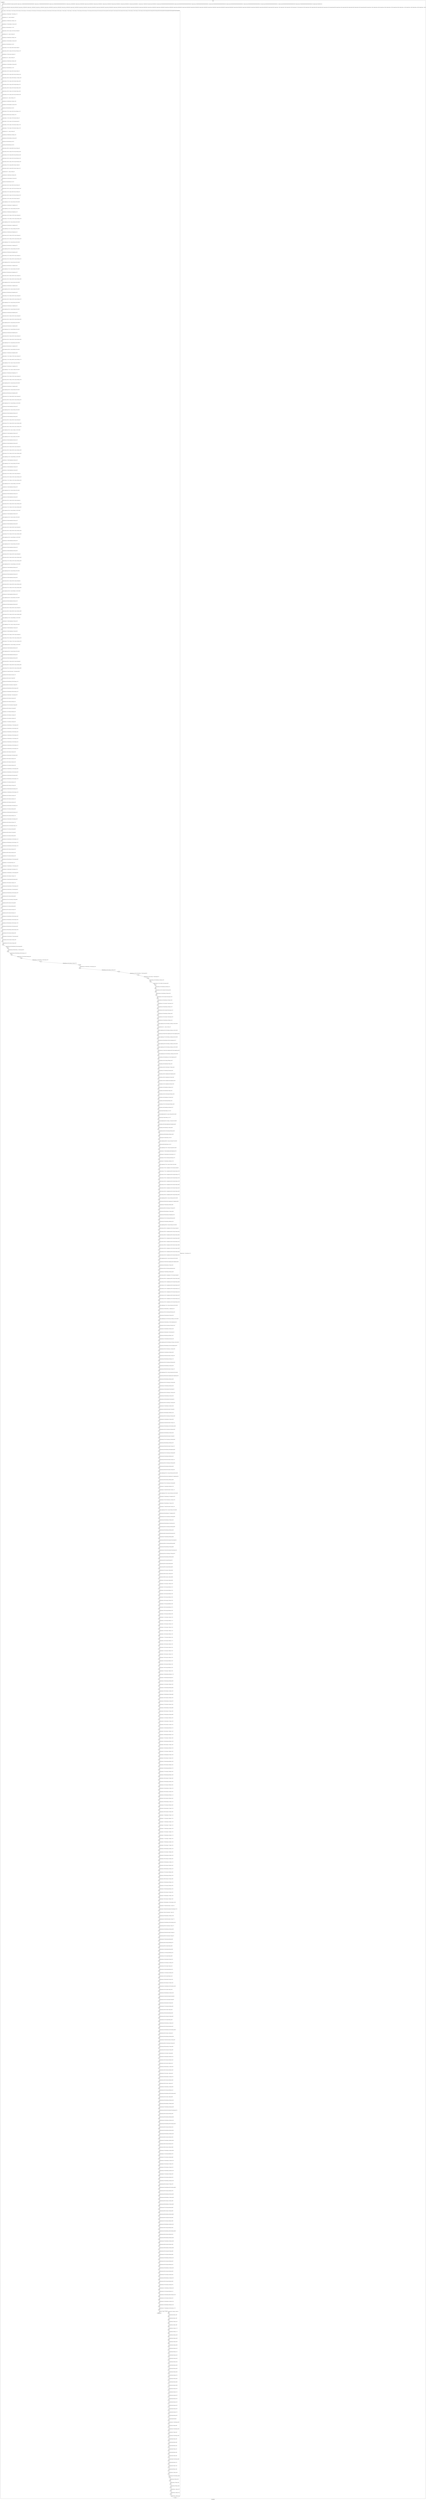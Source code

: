 digraph G {
label="Btor2XCFA";
subgraph cluster_0 {
label="main";
main_init[];
l1[];
l3[];
l4[];
l5[];
l6[];
l7[];
l8[];
l9[];
l10[];
l11[];
l12[];
l13[];
l14[];
l15[];
l16[];
l17[];
l18[];
l19[];
l20[];
l21[];
l22[];
l23[];
l24[];
l25[];
l26[];
l27[];
l28[];
l29[];
l30[];
l31[];
l32[];
l33[];
l34[];
l35[];
l36[];
l37[];
l38[];
l39[];
l40[];
l41[];
l42[];
l43[];
l44[];
l45[];
l46[];
l47[];
l48[];
l49[];
l50[];
l51[];
l52[];
l53[];
l54[];
l55[];
l56[];
l57[];
l58[];
l59[];
l60[];
l61[];
l62[];
l63[];
l64[];
l65[];
l66[];
l67[];
l68[];
l69[];
l70[];
l71[];
l72[];
l73[];
l74[];
l75[];
l76[];
l77[];
l78[];
l79[];
l80[];
l81[];
l82[];
l83[];
l84[];
l85[];
l86[];
l87[];
l88[];
l89[];
l90[];
l91[];
l92[];
l93[];
l94[];
l95[];
l96[];
l97[];
l98[];
l99[];
l100[];
l101[];
l102[];
l103[];
l104[];
l105[];
l106[];
l107[];
l108[];
l109[];
l110[];
l111[];
l112[];
l113[];
l114[];
l115[];
l116[];
l117[];
l118[];
l119[];
l120[];
l121[];
l122[];
l123[];
l124[];
l125[];
l126[];
l127[];
l128[];
l129[];
l130[];
l131[];
l132[];
l133[];
l134[];
l135[];
l136[];
l137[];
l138[];
l139[];
l140[];
l141[];
l142[];
l143[];
l144[];
l145[];
l146[];
l147[];
l148[];
l149[];
l150[];
l151[];
l152[];
l153[];
l154[];
l155[];
l156[];
l157[];
l158[];
l159[];
l160[];
l161[];
l162[];
l163[];
l164[];
l165[];
l166[];
l167[];
l168[];
l169[];
l170[];
l171[];
l172[];
l173[];
l174[];
l175[];
l176[];
l177[];
l178[];
l179[];
l180[];
l181[];
l182[];
l183[];
l184[];
l185[];
l186[];
l187[];
l188[];
l189[];
l190[];
l191[];
l192[];
l193[];
l194[];
l195[];
l196[];
l197[];
l198[];
l199[];
l200[];
l201[];
l202[];
l203[];
l204[];
l205[];
l206[];
l207[];
l208[];
l209[];
l210[];
l211[];
l212[];
l213[];
l214[];
l215[];
l216[];
l217[];
l218[];
l219[];
l220[];
l221[];
l222[];
l223[];
l224[];
l225[];
l226[];
l227[];
l228[];
l229[];
l230[];
l231[];
l232[];
l233[];
l234[];
l235[];
l236[];
l237[];
l238[];
l239[];
l240[];
l241[];
l242[];
l243[];
l244[];
l245[];
l246[];
l247[];
l248[];
l249[];
l250[];
l251[];
l252[];
l253[];
l254[];
l255[];
l256[];
l257[];
l258[];
l259[];
l260[];
l261[];
l262[];
l263[];
l264[];
l265[];
l266[];
l267[];
l268[];
l269[];
l270[];
l271[];
l272[];
l273[];
l274[];
l275[];
l276[];
l277[];
l278[];
l279[];
l280[];
l281[];
l282[];
l283[];
l284[];
l285[];
l286[];
l287[];
l288[];
l289[];
l290[];
l291[];
l292[];
l293[];
l294[];
l295[];
l296[];
l297[];
l298[];
l299[];
l300[];
l301[];
l302[];
l303[];
l304[];
l305[];
l306[];
l307[];
l308[];
l309[];
l310[];
l311[];
l312[];
l313[];
l314[];
l315[];
l316[];
l317[];
l318[];
l319[];
l320[];
l321[];
l322[];
l323[];
l324[];
l325[];
l326[];
l327[];
l328[];
l329[];
l330[];
l331[];
l332[];
l333[];
l334[];
l335[];
l336[];
l337[];
l338[];
l339[];
l340[];
l341[];
l342[];
l343[];
l344[];
l345[];
l346[];
l347[];
l348[];
l349[];
l350[];
l351[];
l352[];
l353[];
l354[];
l355[];
l356[];
l357[];
l358[];
l359[];
l360[];
l361[];
l362[];
l363[];
l364[];
l365[];
l366[];
l367[];
l368[];
l369[];
l370[];
l371[];
l372[];
l373[];
l374[];
l375[];
l376[];
l377[];
l378[];
l379[];
l380[];
l381[];
l382[];
l383[];
l384[];
l385[];
l386[];
l387[];
l388[];
l389[];
l390[];
l391[];
l392[];
l393[];
l394[];
l395[];
l396[];
l397[];
l398[];
l399[];
l400[];
l401[];
l402[];
l403[];
l404[];
l405[];
l406[];
l407[];
l408[];
l409[];
l410[];
l411[];
l412[];
l413[];
l414[];
l415[];
l416[];
l417[];
l418[];
l419[];
l420[];
l421[];
l422[];
l423[];
l424[];
l425[];
l426[];
l427[];
l428[];
l429[];
l430[];
l431[];
l432[];
l433[];
l434[];
l435[];
l436[];
l437[];
l438[];
l439[];
l440[];
l441[];
l442[];
l443[];
l444[];
l445[];
l446[];
l447[];
l448[];
l449[];
l450[];
l451[];
l452[];
l453[];
l454[];
l455[];
l456[];
l457[];
l458[];
l459[];
l460[];
l461[];
l462[];
l463[];
l464[];
l465[];
l466[];
l467[];
l468[];
l469[];
l470[];
l471[];
l472[];
l473[];
l474[];
l475[];
l476[];
l477[];
l478[];
l479[];
l480[];
l481[];
l482[];
l483[];
l484[];
l485[];
l486[];
l487[];
l488[];
l489[];
l490[];
l491[];
l492[];
l493[];
l494[];
l495[];
l496[];
l497[];
l498[];
l499[];
l500[];
l501[];
l502[];
l503[];
l504[];
l505[];
l506[];
l507[];
l508[];
l509[];
l510[];
l511[];
l512[];
l513[];
l514[];
l515[];
l516[];
l517[];
l518[];
l519[];
l520[];
l521[];
l522[];
l523[];
l524[];
l525[];
l526[];
l527[];
l528[];
l529[];
l530[];
l531[];
l532[];
l533[];
l534[];
l535[];
l536[];
l537[];
l538[];
l539[];
l540[];
l541[];
l542[];
l543[];
l544[];
l545[];
l546[];
l547[];
l548[];
l549[];
l550[];
l551[];
l552[];
l553[];
l554[];
l555[];
l556[];
l557[];
l558[];
l559[];
l560[];
l561[];
l562[];
l563[];
l564[];
l565[];
l566[];
l567[];
l568[];
l569[];
l570[];
l571[];
l572[];
l573[];
l574[];
l575[];
l576[];
l577[];
l578[];
l579[];
l580[];
l581[];
l582[];
l583[];
l584[];
l585[];
l586[];
l587[];
l588[];
l589[];
l590[];
l591[];
l592[];
l593[];
l594[];
l595[];
l596[];
l597[];
l598[];
l599[];
l600[];
l601[];
l602[];
l603[];
l604[];
l605[];
l606[];
l607[];
l608[];
l609[];
l610[];
l611[];
l612[];
l613[];
l614[];
l615[];
l616[];
l617[];
l618[];
l619[];
l620[];
l621[];
l622[];
l623[];
l624[];
l625[];
l626[];
l627[];
l628[];
l629[];
l630[];
l631[];
l632[];
l633[];
l634[];
l635[];
l636[];
l637[];
l638[];
l639[];
l640[];
l641[];
l642[];
l643[];
l644[];
l645[];
l646[];
l647[];
l648[];
l649[];
l650[];
l651[];
l652[];
l653[];
l654[];
l655[];
l656[];
l657[];
l658[];
l659[];
l660[];
l661[];
l662[];
l663[];
l664[];
l665[];
l666[];
l667[];
l668[];
l669[];
l670[];
l671[];
l672[];
l673[];
l674[];
l675[];
l676[];
l677[];
l678[];
l679[];
l680[];
l681[];
l682[];
l683[];
l684[];
l685[];
l686[];
l687[];
l688[];
l689[];
main_error[];
l690[];
l691[];
l692[];
l693[];
l694[];
l695[];
l696[];
l697[];
l698[];
l699[];
l700[];
l701[];
l702[];
l703[];
l704[];
l705[];
l706[];
l707[];
l708[];
l709[];
l710[];
l711[];
l712[];
l713[];
l714[];
l715[];
l716[];
l717[];
l718[];
l719[];
l720[];
l721[];
l722[];
l723[];
l724[];
l725[];
l726[];
l727[];
l728[];
l729[];
l730[];
l731[];
l732[];
l733[];
l734[];
l735[];
l736[];
l737[];
l738[];
l739[];
l740[];
l741[];
l742[];
l743[];
l744[];
l745[];
main_init -> l1 [label="[(assign const_5 #b00000000),(assign const_68 #b0),(assign const_122 #b00000000000000000000000000000001),(assign const_123 #b000000000000000000000000),(assign const_126 #b00000000000000000000000000001010),(assign const_146 #b00000001),(assign const_180 #b00000000),(assign const_226 #b00000010),(assign const_234 #b00000011),(assign const_242 #b00000100),(assign const_250 #b00000101),(assign const_258 #b00000110),(assign const_266 #b00000111),(assign const_274 #b00001000),(assign const_282 #b00001001),(assign const_290 #b00000000000000000000000000000000),(assign const_309 #b00000000000000000000000000000010),(assign const_319 #b00000000000000000000000000000011),(assign const_329 #b00000000000000000000000000000100),(assign const_339 #b00000000000000000000000000000101),(assign const_349 #b00000000000000000000000000000110),(assign const_359 #b00000000000000000000000000000111),(assign const_369 #b00000000000000000000000000001000),(assign const_379 #b00000000000000000000000000001001),(assign const_678 #b00001010)] "];
l3 -> l4 [label="[(havoc input_121),(havoc input_131),(havoc input_136),(havoc input_140),(havoc input_141),(havoc input_142),(havoc input_143),(havoc input_144),(havoc input_145),(havoc input_148),(havoc input_153),(havoc input_170),(havoc input_173),(havoc input_174),(havoc input_179),(havoc input_185),(havoc input_187),(havoc input_188),(havoc input_195),(havoc input_196),(havoc input_390),(havoc input_397),(havoc input_406),(havoc input_408),(havoc input_410),(havoc input_412),(havoc input_414),(havoc input_416),(havoc input_456),(havoc input_458),(havoc input_460),(havoc input_468),(havoc input_486),(havoc input_488),(havoc input_490)] "];
l4 -> l5 [label="[(assign binary_119 (bvand state_77 (bvnot state_117)))] "];
l5 -> l6 [label="[(assign binary_124 (++ const_123 state_6))] "];
l6 -> l7 [label="[(assign binary_125 (bvadd const_122 binary_124))] "];
l7 -> l8 [label="[(assign binary_127 (bvsrem binary_125 const_126))] "];
l8 -> l9 [label="[(assign slice_128 (extract binary_127 0 8))] "];
l9 -> l10 [label="[(assign ternary_129 (ite (= input_121 #b1) slice_128 state_6))] "];
l10 -> l11 [label="[(assign binary_132 (++ const_123 state_24))] "];
l11 -> l12 [label="[(assign binary_133 (bvadd const_122 binary_132))] "];
l12 -> l13 [label="[(assign binary_134 (bvsrem binary_133 const_126))] "];
l13 -> l14 [label="[(assign slice_135 (extract binary_134 0 8))] "];
l14 -> l15 [label="[(assign ternary_137 (ite (= input_136 #b1) state_20 state_8))] "];
l15 -> l16 [label="[(assign ternary_138 (ite (= input_131 #b1) slice_135 ternary_137))] "];
l16 -> l17 [label="[(assign binary_147 (bvxor const_146 state_12))] "];
l17 -> l18 [label="[(assign binary_149 (++ const_123 state_14))] "];
l18 -> l19 [label="[(assign binary_150 (bvadd const_122 binary_149))] "];
l19 -> l20 [label="[(assign binary_151 (bvsrem binary_150 const_126))] "];
l20 -> l21 [label="[(assign slice_152 (extract binary_151 0 8))] "];
l21 -> l22 [label="[(assign ternary_154 (ite (= input_153 #b1) state_16 state_10))] "];
l22 -> l23 [label="[(assign ternary_155 (ite (= input_148 #b1) slice_152 ternary_154))] "];
l23 -> l24 [label="[(assign ternary_156 (ite (= input_145 #b1) binary_147 ternary_155))] "];
l24 -> l25 [label="[(assign ternary_157 (ite (= input_144 #b1) state_24 ternary_156))] "];
l25 -> l26 [label="[(assign ternary_158 (ite (= input_143 #b1) state_26 ternary_157))] "];
l26 -> l27 [label="[(assign ternary_159 (ite (= input_142 #b1) state_18 ternary_158))] "];
l27 -> l28 [label="[(assign ternary_160 (ite (= input_141 #b1) state_20 ternary_159))] "];
l28 -> l29 [label="[(assign ternary_161 (ite (= input_140 #b1) slice_135 ternary_160))] "];
l29 -> l30 [label="[(assign binary_163 (++ const_123 binary_147))] "];
l30 -> l31 [label="[(assign binary_164 (bvadd const_122 binary_163))] "];
l31 -> l32 [label="[(assign binary_165 (bvsrem binary_164 const_126))] "];
l32 -> l33 [label="[(assign slice_166 (extract binary_165 0 8))] "];
l33 -> l34 [label="[(assign ternary_167 (ite (= input_145 #b1) slice_166 binary_147))] "];
l34 -> l35 [label="[(assign binary_168 (bvxor const_146 ternary_167))] "];
l35 -> l36 [label="[(assign ternary_171 (ite (= input_170 #b1) state_16 state_14))] "];
l36 -> l37 [label="[(assign ternary_175 (ite (= input_121 #b1) state_6 state_16))] "];
l37 -> l38 [label="[(assign ternary_176 (ite (= input_174 #b1) state_10 ternary_175))] "];
l38 -> l39 [label="[(assign ternary_177 (ite (= input_173 #b1) state_10 ternary_176))] "];
l39 -> l40 [label="[(assign binary_181 (++ const_123 state_18))] "];
l40 -> l41 [label="[(assign binary_182 (bvadd const_122 binary_181))] "];
l41 -> l42 [label="[(assign binary_183 (bvsrem binary_182 const_126))] "];
l42 -> l43 [label="[(assign slice_184 (extract binary_183 0 8))] "];
l43 -> l44 [label="[(assign slice_186 (extract binary_182 0 8))] "];
l44 -> l45 [label="[(assign ternary_189 (ite (= input_188 #b1) slice_135 state_18))] "];
l45 -> l46 [label="[(assign ternary_190 (ite (= input_187 #b1) slice_184 ternary_189))] "];
l46 -> l47 [label="[(assign ternary_191 (ite (= input_185 #b1) slice_186 ternary_190))] "];
l47 -> l48 [label="[(assign ternary_192 (ite (= input_142 #b1) slice_184 ternary_191))] "];
l48 -> l49 [label="[(assign ternary_193 (ite (= input_179 #b1) const_180 ternary_192))] "];
l49 -> l50 [label="[(assign ternary_197 (ite (= input_196 #b1) state_10 state_20))] "];
l50 -> l51 [label="[(assign ternary_198 (ite (= input_195 #b1) state_10 ternary_197))] "];
l51 -> l52 [label="[(assign binary_200 (++ const_123 state_22))] "];
l52 -> l53 [label="[(assign binary_201 (bvadd const_122 binary_200))] "];
l53 -> l54 [label="[(assign binary_202 (bvsrem binary_201 const_126))] "];
l54 -> l55 [label="[(assign slice_203 (extract binary_202 0 8))] "];
l55 -> l56 [label="[(assign ternary_204 (ite (= input_136 #b1) slice_203 state_22))] "];
l56 -> l57 [label="[(assign ternary_205 (ite (= input_144 #b1) const_180 ternary_204))] "];
l57 -> l58 [label="[(assign ternary_207 (ite (= input_136 #b1) slice_135 state_24))] "];
l58 -> l59 [label="[(assign ternary_208 (ite (= input_131 #b1) slice_135 ternary_207))] "];
l59 -> l60 [label="[(assign ternary_210 (ite (= input_144 #b1) state_24 state_26))] "];
l60 -> l61 [label="[(assign comparison_212 (ite (= const_180 slice_135) #b1 #b0))] "];
l61 -> l62 [label="[(assign binary_213 (bvand input_131 comparison_212))] "];
l62 -> l63 [label="[(assign comparison_214 (ite (= const_180 state_20) #b1 #b0))] "];
l63 -> l64 [label="[(assign binary_215 (bvand input_188 comparison_214))] "];
l64 -> l65 [label="[(assign ternary_216 (ite (= binary_215 #b1) const_146 state_28))] "];
l65 -> l66 [label="[(assign ternary_217 (ite (= binary_213 #b1) const_180 ternary_216))] "];
l66 -> l67 [label="[(assign comparison_219 (ite (= const_146 slice_135) #b1 #b0))] "];
l67 -> l68 [label="[(assign binary_220 (bvand input_131 comparison_219))] "];
l68 -> l69 [label="[(assign comparison_221 (ite (= const_146 state_20) #b1 #b0))] "];
l69 -> l70 [label="[(assign binary_222 (bvand input_188 comparison_221))] "];
l70 -> l71 [label="[(assign ternary_223 (ite (= binary_222 #b1) const_146 state_30))] "];
l71 -> l72 [label="[(assign ternary_224 (ite (= binary_220 #b1) const_180 ternary_223))] "];
l72 -> l73 [label="[(assign comparison_227 (ite (= const_226 slice_135) #b1 #b0))] "];
l73 -> l74 [label="[(assign binary_228 (bvand input_131 comparison_227))] "];
l74 -> l75 [label="[(assign comparison_229 (ite (= const_226 state_20) #b1 #b0))] "];
l75 -> l76 [label="[(assign binary_230 (bvand input_188 comparison_229))] "];
l76 -> l77 [label="[(assign ternary_231 (ite (= binary_230 #b1) const_146 state_32))] "];
l77 -> l78 [label="[(assign ternary_232 (ite (= binary_228 #b1) const_180 ternary_231))] "];
l78 -> l79 [label="[(assign comparison_235 (ite (= const_234 slice_135) #b1 #b0))] "];
l79 -> l80 [label="[(assign binary_236 (bvand input_131 comparison_235))] "];
l80 -> l81 [label="[(assign comparison_237 (ite (= const_234 state_20) #b1 #b0))] "];
l81 -> l82 [label="[(assign binary_238 (bvand input_188 comparison_237))] "];
l82 -> l83 [label="[(assign ternary_239 (ite (= binary_238 #b1) const_146 state_34))] "];
l83 -> l84 [label="[(assign ternary_240 (ite (= binary_236 #b1) const_180 ternary_239))] "];
l84 -> l85 [label="[(assign comparison_243 (ite (= const_242 slice_135) #b1 #b0))] "];
l85 -> l86 [label="[(assign binary_244 (bvand input_131 comparison_243))] "];
l86 -> l87 [label="[(assign comparison_245 (ite (= const_242 state_20) #b1 #b0))] "];
l87 -> l88 [label="[(assign binary_246 (bvand input_188 comparison_245))] "];
l88 -> l89 [label="[(assign ternary_247 (ite (= binary_246 #b1) const_146 state_36))] "];
l89 -> l90 [label="[(assign ternary_248 (ite (= binary_244 #b1) const_180 ternary_247))] "];
l90 -> l91 [label="[(assign comparison_251 (ite (= const_250 slice_135) #b1 #b0))] "];
l91 -> l92 [label="[(assign binary_252 (bvand input_131 comparison_251))] "];
l92 -> l93 [label="[(assign comparison_253 (ite (= const_250 state_20) #b1 #b0))] "];
l93 -> l94 [label="[(assign binary_254 (bvand input_188 comparison_253))] "];
l94 -> l95 [label="[(assign ternary_255 (ite (= binary_254 #b1) const_146 state_38))] "];
l95 -> l96 [label="[(assign ternary_256 (ite (= binary_252 #b1) const_180 ternary_255))] "];
l96 -> l97 [label="[(assign comparison_259 (ite (= const_258 slice_135) #b1 #b0))] "];
l97 -> l98 [label="[(assign binary_260 (bvand input_131 comparison_259))] "];
l98 -> l99 [label="[(assign comparison_261 (ite (= const_258 state_20) #b1 #b0))] "];
l99 -> l100 [label="[(assign binary_262 (bvand input_188 comparison_261))] "];
l100 -> l101 [label="[(assign ternary_263 (ite (= binary_262 #b1) const_146 state_40))] "];
l101 -> l102 [label="[(assign ternary_264 (ite (= binary_260 #b1) const_180 ternary_263))] "];
l102 -> l103 [label="[(assign comparison_267 (ite (= const_266 slice_135) #b1 #b0))] "];
l103 -> l104 [label="[(assign binary_268 (bvand input_131 comparison_267))] "];
l104 -> l105 [label="[(assign comparison_269 (ite (= const_266 state_20) #b1 #b0))] "];
l105 -> l106 [label="[(assign binary_270 (bvand input_188 comparison_269))] "];
l106 -> l107 [label="[(assign ternary_271 (ite (= binary_270 #b1) const_146 state_42))] "];
l107 -> l108 [label="[(assign ternary_272 (ite (= binary_268 #b1) const_180 ternary_271))] "];
l108 -> l109 [label="[(assign comparison_275 (ite (= const_274 slice_135) #b1 #b0))] "];
l109 -> l110 [label="[(assign binary_276 (bvand input_131 comparison_275))] "];
l110 -> l111 [label="[(assign comparison_277 (ite (= const_274 state_20) #b1 #b0))] "];
l111 -> l112 [label="[(assign binary_278 (bvand input_188 comparison_277))] "];
l112 -> l113 [label="[(assign ternary_279 (ite (= binary_278 #b1) const_146 state_44))] "];
l113 -> l114 [label="[(assign ternary_280 (ite (= binary_276 #b1) const_180 ternary_279))] "];
l114 -> l115 [label="[(assign comparison_283 (ite (= const_282 slice_135) #b1 #b0))] "];
l115 -> l116 [label="[(assign binary_284 (bvand input_131 comparison_283))] "];
l116 -> l117 [label="[(assign comparison_285 (ite (= const_282 state_20) #b1 #b0))] "];
l117 -> l118 [label="[(assign binary_286 (bvand input_188 comparison_285))] "];
l118 -> l119 [label="[(assign ternary_287 (ite (= binary_286 #b1) const_146 state_46))] "];
l119 -> l120 [label="[(assign ternary_288 (ite (= binary_284 #b1) const_180 ternary_287))] "];
l120 -> l121 [label="[(assign comparison_291 (ite (= const_290 binary_134) #b1 #b0))] "];
l121 -> l122 [label="[(assign binary_292 (bvand comparison_291 input_140))] "];
l122 -> l123 [label="[(assign comparison_293 (ite (= const_180 state_18) #b1 #b0))] "];
l123 -> l124 [label="[(assign binary_294 (bvand comparison_293 input_142))] "];
l124 -> l125 [label="[(assign binary_295 (bvand comparison_293 input_185))] "];
l125 -> l126 [label="[(assign ternary_296 (ite (= binary_295 #b1) const_180 state_48))] "];
l126 -> l127 [label="[(assign ternary_297 (ite (= binary_294 #b1) const_146 ternary_296))] "];
l127 -> l128 [label="[(assign ternary_298 (ite (= binary_292 #b1) const_146 ternary_297))] "];
l128 -> l129 [label="[(assign comparison_300 (ite (= const_122 binary_134) #b1 #b0))] "];
l129 -> l130 [label="[(assign binary_301 (bvand comparison_300 input_140))] "];
l130 -> l131 [label="[(assign comparison_302 (ite (= const_146 state_18) #b1 #b0))] "];
l131 -> l132 [label="[(assign binary_303 (bvand comparison_302 input_142))] "];
l132 -> l133 [label="[(assign binary_304 (bvand comparison_302 input_185))] "];
l133 -> l134 [label="[(assign ternary_305 (ite (= binary_304 #b1) const_180 state_50))] "];
l134 -> l135 [label="[(assign ternary_306 (ite (= binary_303 #b1) const_146 ternary_305))] "];
l135 -> l136 [label="[(assign ternary_307 (ite (= binary_301 #b1) const_146 ternary_306))] "];
l136 -> l137 [label="[(assign comparison_310 (ite (= const_309 binary_134) #b1 #b0))] "];
l137 -> l138 [label="[(assign binary_311 (bvand comparison_310 input_140))] "];
l138 -> l139 [label="[(assign comparison_312 (ite (= const_226 state_18) #b1 #b0))] "];
l139 -> l140 [label="[(assign binary_313 (bvand comparison_312 input_142))] "];
l140 -> l141 [label="[(assign binary_314 (bvand comparison_312 input_185))] "];
l141 -> l142 [label="[(assign ternary_315 (ite (= binary_314 #b1) const_180 state_52))] "];
l142 -> l143 [label="[(assign ternary_316 (ite (= binary_313 #b1) const_146 ternary_315))] "];
l143 -> l144 [label="[(assign ternary_317 (ite (= binary_311 #b1) const_146 ternary_316))] "];
l144 -> l145 [label="[(assign comparison_320 (ite (= const_319 binary_134) #b1 #b0))] "];
l145 -> l146 [label="[(assign binary_321 (bvand comparison_320 input_140))] "];
l146 -> l147 [label="[(assign comparison_322 (ite (= const_234 state_18) #b1 #b0))] "];
l147 -> l148 [label="[(assign binary_323 (bvand comparison_322 input_142))] "];
l148 -> l149 [label="[(assign binary_324 (bvand comparison_322 input_185))] "];
l149 -> l150 [label="[(assign ternary_325 (ite (= binary_324 #b1) const_180 state_54))] "];
l150 -> l151 [label="[(assign ternary_326 (ite (= binary_323 #b1) const_146 ternary_325))] "];
l151 -> l152 [label="[(assign ternary_327 (ite (= binary_321 #b1) const_146 ternary_326))] "];
l152 -> l153 [label="[(assign comparison_330 (ite (= const_329 binary_134) #b1 #b0))] "];
l153 -> l154 [label="[(assign binary_331 (bvand comparison_330 input_140))] "];
l154 -> l155 [label="[(assign comparison_332 (ite (= const_242 state_18) #b1 #b0))] "];
l155 -> l156 [label="[(assign binary_333 (bvand comparison_332 input_142))] "];
l156 -> l157 [label="[(assign binary_334 (bvand comparison_332 input_185))] "];
l157 -> l158 [label="[(assign ternary_335 (ite (= binary_334 #b1) const_180 state_56))] "];
l158 -> l159 [label="[(assign ternary_336 (ite (= binary_333 #b1) const_146 ternary_335))] "];
l159 -> l160 [label="[(assign ternary_337 (ite (= binary_331 #b1) const_146 ternary_336))] "];
l160 -> l161 [label="[(assign comparison_340 (ite (= const_339 binary_134) #b1 #b0))] "];
l161 -> l162 [label="[(assign binary_341 (bvand comparison_340 input_140))] "];
l162 -> l163 [label="[(assign comparison_342 (ite (= const_250 state_18) #b1 #b0))] "];
l163 -> l164 [label="[(assign binary_343 (bvand comparison_342 input_142))] "];
l164 -> l165 [label="[(assign binary_344 (bvand comparison_342 input_185))] "];
l165 -> l166 [label="[(assign ternary_345 (ite (= binary_344 #b1) const_180 state_58))] "];
l166 -> l167 [label="[(assign ternary_346 (ite (= binary_343 #b1) const_146 ternary_345))] "];
l167 -> l168 [label="[(assign ternary_347 (ite (= binary_341 #b1) const_146 ternary_346))] "];
l168 -> l169 [label="[(assign comparison_350 (ite (= const_349 binary_134) #b1 #b0))] "];
l169 -> l170 [label="[(assign binary_351 (bvand comparison_350 input_140))] "];
l170 -> l171 [label="[(assign comparison_352 (ite (= const_258 state_18) #b1 #b0))] "];
l171 -> l172 [label="[(assign binary_353 (bvand comparison_352 input_142))] "];
l172 -> l173 [label="[(assign binary_354 (bvand comparison_352 input_185))] "];
l173 -> l174 [label="[(assign ternary_355 (ite (= binary_354 #b1) const_180 state_60))] "];
l174 -> l175 [label="[(assign ternary_356 (ite (= binary_353 #b1) const_146 ternary_355))] "];
l175 -> l176 [label="[(assign ternary_357 (ite (= binary_351 #b1) const_146 ternary_356))] "];
l176 -> l177 [label="[(assign comparison_360 (ite (= const_359 binary_134) #b1 #b0))] "];
l177 -> l178 [label="[(assign binary_361 (bvand comparison_360 input_140))] "];
l178 -> l179 [label="[(assign comparison_362 (ite (= const_266 state_18) #b1 #b0))] "];
l179 -> l180 [label="[(assign binary_363 (bvand comparison_362 input_142))] "];
l180 -> l181 [label="[(assign binary_364 (bvand comparison_362 input_185))] "];
l181 -> l182 [label="[(assign ternary_365 (ite (= binary_364 #b1) const_180 state_62))] "];
l182 -> l183 [label="[(assign ternary_366 (ite (= binary_363 #b1) const_146 ternary_365))] "];
l183 -> l184 [label="[(assign ternary_367 (ite (= binary_361 #b1) const_146 ternary_366))] "];
l184 -> l185 [label="[(assign comparison_370 (ite (= const_369 binary_134) #b1 #b0))] "];
l185 -> l186 [label="[(assign binary_371 (bvand comparison_370 input_140))] "];
l186 -> l187 [label="[(assign comparison_372 (ite (= const_274 state_18) #b1 #b0))] "];
l187 -> l188 [label="[(assign binary_373 (bvand comparison_372 input_142))] "];
l188 -> l189 [label="[(assign binary_374 (bvand comparison_372 input_185))] "];
l189 -> l190 [label="[(assign ternary_375 (ite (= binary_374 #b1) const_180 state_64))] "];
l190 -> l191 [label="[(assign ternary_376 (ite (= binary_373 #b1) const_146 ternary_375))] "];
l191 -> l192 [label="[(assign ternary_377 (ite (= binary_371 #b1) const_146 ternary_376))] "];
l192 -> l193 [label="[(assign comparison_380 (ite (= const_379 binary_134) #b1 #b0))] "];
l193 -> l194 [label="[(assign binary_381 (bvand comparison_380 input_140))] "];
l194 -> l195 [label="[(assign comparison_382 (ite (= const_282 state_18) #b1 #b0))] "];
l195 -> l196 [label="[(assign binary_383 (bvand comparison_382 input_142))] "];
l196 -> l197 [label="[(assign binary_384 (bvand comparison_382 input_185))] "];
l197 -> l198 [label="[(assign ternary_385 (ite (= binary_384 #b1) const_180 state_66))] "];
l198 -> l199 [label="[(assign ternary_386 (ite (= binary_383 #b1) const_146 ternary_385))] "];
l199 -> l200 [label="[(assign ternary_387 (ite (= binary_381 #b1) const_146 ternary_386))] "];
l200 -> l201 [label="[(assign binary_391 (bvand (bvnot state_71) (bvnot input_390)))] "];
l201 -> l202 [label="[(assign binary_392 (bvor binary_391 input_121))] "];
l202 -> l203 [label="[(assign binary_394 (bvor state_73 input_390))] "];
l203 -> l204 [label="[(assign binary_395 (bvand binary_394 (bvnot input_121)))] "];
l204 -> l205 [label="[(assign binary_398 (bvor (bvnot state_75) input_397))] "];
l205 -> l206 [label="[(assign binary_399 (bvand binary_398 (bvnot input_136)))] "];
l206 -> l207 [label="[(assign binary_400 (bvand binary_399 (bvnot input_131)))] "];
l207 -> l208 [label="[(assign binary_402 (bvand state_77 (bvnot input_397)))] "];
l208 -> l209 [label="[(assign binary_403 (bvor binary_402 input_136))] "];
l209 -> l210 [label="[(assign binary_404 (bvor binary_403 input_131))] "];
l210 -> l211 [label="[(assign binary_407 (bvor (bvnot state_79) input_406))] "];
l211 -> l212 [label="[(assign binary_409 (bvor binary_407 input_408))] "];
l212 -> l213 [label="[(assign binary_411 (bvor binary_409 input_410))] "];
l213 -> l214 [label="[(assign binary_413 (bvor binary_411 input_412))] "];
l214 -> l215 [label="[(assign binary_415 (bvor binary_413 input_414))] "];
l215 -> l216 [label="[(assign binary_417 (bvor binary_415 input_416))] "];
l216 -> l217 [label="[(assign binary_418 (bvand binary_417 (bvnot input_153)))] "];
l217 -> l218 [label="[(assign binary_419 (bvand binary_418 (bvnot input_148)))] "];
l218 -> l219 [label="[(assign binary_420 (bvand binary_419 (bvnot input_145)))] "];
l219 -> l220 [label="[(assign binary_421 (bvand binary_420 (bvnot input_144)))] "];
l220 -> l221 [label="[(assign binary_422 (bvand binary_421 (bvnot input_143)))] "];
l221 -> l222 [label="[(assign binary_423 (bvand binary_422 (bvnot input_142)))] "];
l222 -> l223 [label="[(assign binary_424 (bvand binary_423 (bvnot input_141)))] "];
l223 -> l224 [label="[(assign binary_425 (bvand binary_424 (bvnot input_140)))] "];
l224 -> l225 [label="[(assign binary_426 (bvor binary_425 input_195))] "];
l225 -> l226 [label="[(assign binary_428 (bvand state_81 (bvnot input_406)))] "];
l226 -> l227 [label="[(assign binary_429 (bvor binary_428 input_153))] "];
l227 -> l228 [label="[(assign binary_430 (bvor binary_429 input_148))] "];
l228 -> l229 [label="[(assign binary_431 (bvor binary_430 input_145))] "];
l229 -> l230 [label="[(assign binary_432 (bvand binary_431 (bvnot input_196)))] "];
l230 -> l231 [label="[(assign binary_433 (bvand binary_432 (bvnot input_195)))] "];
l231 -> l232 [label="[(assign binary_435 (bvand state_83 (bvnot input_408)))] "];
l232 -> l233 [label="[(assign binary_436 (bvand binary_435 (bvnot input_174)))] "];
l233 -> l234 [label="[(assign binary_437 (bvor binary_436 input_144))] "];
l234 -> l235 [label="[(assign binary_438 (bvor binary_437 input_143))] "];
l235 -> l236 [label="[(assign binary_440 (bvand state_85 (bvnot input_410)))] "];
l236 -> l237 [label="[(assign binary_441 (bvand binary_440 (bvnot input_173)))] "];
l237 -> l238 [label="[(assign binary_442 (bvor binary_441 input_142))] "];
l238 -> l239 [label="[(assign binary_443 (bvor binary_442 input_141))] "];
l239 -> l240 [label="[(assign binary_444 (bvor binary_443 input_140))] "];
l240 -> l241 [label="[(assign binary_446 (bvand state_87 (bvnot input_412)))] "];
l241 -> l242 [label="[(assign binary_447 (bvor binary_446 input_196))] "];
l242 -> l243 [label="[(assign binary_449 (bvand state_89 (bvnot input_414)))] "];
l243 -> l244 [label="[(assign binary_450 (bvor binary_449 input_174))] "];
l244 -> l245 [label="[(assign binary_452 (bvand state_91 (bvnot input_416)))] "];
l245 -> l246 [label="[(assign binary_453 (bvor binary_452 input_173))] "];
l246 -> l247 [label="[(assign binary_455 (bvor (bvnot state_93) input_170))] "];
l247 -> l248 [label="[(assign binary_457 (bvor binary_455 input_456))] "];
l248 -> l249 [label="[(assign binary_459 (bvor binary_457 input_458))] "];
l249 -> l250 [label="[(assign binary_461 (bvor binary_459 input_460))] "];
l250 -> l251 [label="[(assign binary_462 (bvand binary_461 (bvnot input_121)))] "];
l251 -> l252 [label="[(assign binary_463 (bvand binary_462 (bvnot input_174)))] "];
l252 -> l253 [label="[(assign binary_464 (bvand binary_463 (bvnot input_173)))] "];
l253 -> l254 [label="[(assign binary_465 (bvor binary_464 input_153))] "];
l254 -> l255 [label="[(assign binary_466 (bvor binary_465 input_148))] "];
l255 -> l256 [label="[(assign binary_467 (bvor binary_466 input_145))] "];
l256 -> l257 [label="[(assign binary_469 (bvand binary_467 (bvnot input_468)))] "];
l257 -> l258 [label="[(assign binary_471 (bvor state_95 input_121))] "];
l258 -> l259 [label="[(assign binary_472 (bvand binary_471 (bvnot input_145)))] "];
l259 -> l260 [label="[(assign binary_474 (bvand state_97 (bvnot input_170)))] "];
l260 -> l261 [label="[(assign binary_475 (bvand binary_474 (bvnot input_456)))] "];
l261 -> l262 [label="[(assign binary_476 (bvor binary_475 input_174))] "];
l262 -> l263 [label="[(assign binary_478 (bvand state_99 (bvnot input_458)))] "];
l263 -> l264 [label="[(assign binary_479 (bvor binary_478 input_173))] "];
l264 -> l265 [label="[(assign binary_480 (bvand binary_479 (bvnot input_153)))] "];
l265 -> l266 [label="[(assign binary_482 (bvand state_101 (bvnot input_460)))] "];
l266 -> l267 [label="[(assign binary_483 (bvand binary_482 (bvnot input_148)))] "];
l267 -> l268 [label="[(assign binary_484 (bvor binary_483 input_468))] "];
l268 -> l269 [label="[(assign binary_487 (bvor (bvnot state_103) input_486))] "];
l269 -> l270 [label="[(assign binary_489 (bvor binary_487 input_488))] "];
l270 -> l271 [label="[(assign binary_491 (bvor binary_489 input_490))] "];
l271 -> l272 [label="[(assign binary_492 (bvor binary_491 input_143))] "];
l272 -> l273 [label="[(assign binary_493 (bvor binary_492 input_141))] "];
l273 -> l274 [label="[(assign binary_494 (bvand binary_493 (bvnot input_196)))] "];
l274 -> l275 [label="[(assign binary_495 (bvand binary_494 (bvnot input_195)))] "];
l275 -> l276 [label="[(assign binary_496 (bvand binary_495 (bvnot input_179)))] "];
l276 -> l277 [label="[(assign binary_498 (bvand state_105 (bvnot input_188)))] "];
l277 -> l278 [label="[(assign binary_499 (bvand binary_498 (bvnot input_136)))] "];
l278 -> l279 [label="[(assign binary_500 (bvor binary_499 input_196))] "];
l279 -> l280 [label="[(assign binary_502 (bvand state_107 (bvnot input_488)))] "];
l280 -> l281 [label="[(assign binary_503 (bvor binary_502 input_136))] "];
l281 -> l282 [label="[(assign binary_505 (bvor state_109 input_188))] "];
l282 -> l283 [label="[(assign binary_506 (bvand binary_505 (bvnot input_486)))] "];
l283 -> l284 [label="[(assign binary_508 (bvand state_111 (bvnot input_490)))] "];
l284 -> l285 [label="[(assign binary_509 (bvand binary_508 (bvnot input_141)))] "];
l285 -> l286 [label="[(assign binary_510 (bvor binary_509 input_195))] "];
l286 -> l287 [label="[(assign binary_512 (bvand state_113 (bvnot input_140)))] "];
l287 -> l288 [label="[(assign binary_513 (bvor binary_512 input_179))] "];
l288 -> l289 [label="[(assign binary_515 (bvand state_115 (bvnot input_143)))] "];
l289 -> l290 [label="[(assign binary_516 (bvor binary_515 input_140))] "];
l290 -> l291 [label="[(assign binary_518 (bvor (bvnot state_71) (bvnot input_390)))] "];
l291 -> l292 [label="[(assign binary_519 (bvor state_77 (bvnot input_397)))] "];
l292 -> l293 [label="[(assign binary_520 (bvand binary_518 binary_519))] "];
l293 -> l294 [label="[(assign binary_521 (bvor state_81 (bvnot input_406)))] "];
l294 -> l295 [label="[(assign binary_522 (bvand binary_520 binary_521))] "];
l295 -> l296 [label="[(assign binary_523 (bvor state_83 (bvnot input_408)))] "];
l296 -> l297 [label="[(assign binary_524 (bvand binary_522 binary_523))] "];
l297 -> l298 [label="[(assign binary_525 (bvor state_85 (bvnot input_410)))] "];
l298 -> l299 [label="[(assign binary_526 (bvand binary_524 binary_525))] "];
l299 -> l300 [label="[(assign binary_527 (bvor state_87 (bvnot input_412)))] "];
l300 -> l301 [label="[(assign binary_528 (bvand binary_526 binary_527))] "];
l301 -> l302 [label="[(assign binary_529 (bvor state_89 (bvnot input_414)))] "];
l302 -> l303 [label="[(assign binary_530 (bvand binary_528 binary_529))] "];
l303 -> l304 [label="[(assign binary_531 (bvor state_91 (bvnot input_416)))] "];
l304 -> l305 [label="[(assign binary_532 (bvand binary_530 binary_531))] "];
l305 -> l306 [label="[(assign comparison_533 (ite (bvule binary_163 binary_149) #b1 #b0))] "];
l306 -> l307 [label="[(assign binary_534 (++ const_123 state_16))] "];
l307 -> l308 [label="[(assign comparison_535 (ite (bvule binary_534 binary_149) #b1 #b0))] "];
l308 -> l309 [label="[(assign binary_536 (bvand (bvnot comparison_533) (bvnot comparison_535)))] "];
l309 -> l310 [label="[(assign comparison_537 (ite (bvule binary_163 binary_534) #b1 #b0))] "];
l310 -> l311 [label="[(assign binary_538 (bvand binary_536 (bvnot comparison_537)))] "];
l311 -> l312 [label="[(assign comparison_539 (ite (bvule binary_149 binary_163) #b1 #b0))] "];
l312 -> l313 [label="[(assign comparison_540 (ite (bvule binary_534 binary_163) #b1 #b0))] "];
l313 -> l314 [label="[(assign binary_541 (bvand (bvnot comparison_539) (bvnot comparison_540)))] "];
l314 -> l315 [label="[(assign comparison_542 (ite (bvule binary_149 binary_534) #b1 #b0))] "];
l315 -> l316 [label="[(assign binary_543 (bvand binary_541 (bvnot comparison_542)))] "];
l316 -> l317 [label="[(assign binary_544 (bvor binary_538 binary_543))] "];
l317 -> l318 [label="[(assign binary_545 (bvand state_97 binary_544))] "];
l318 -> l319 [label="[(assign binary_546 (bvor (bvnot input_170) binary_545))] "];
l319 -> l320 [label="[(assign binary_547 (bvand binary_532 binary_546))] "];
l320 -> l321 [label="[(assign binary_548 (bvor comparison_533 comparison_535))] "];
l321 -> l322 [label="[(assign binary_549 (bvor comparison_537 binary_548))] "];
l322 -> l323 [label="[(assign binary_550 (bvor comparison_539 comparison_540))] "];
l323 -> l324 [label="[(assign binary_551 (bvor comparison_542 binary_550))] "];
l324 -> l325 [label="[(assign binary_552 (bvand binary_549 binary_551))] "];
l325 -> l326 [label="[(assign binary_553 (bvand state_97 binary_552))] "];
l326 -> l327 [label="[(assign binary_554 (bvor (bvnot input_456) binary_553))] "];
l327 -> l328 [label="[(assign binary_555 (bvand binary_547 binary_554))] "];
l328 -> l329 [label="[(assign binary_556 (bvand state_99 binary_552))] "];
l329 -> l330 [label="[(assign binary_557 (bvor (bvnot input_458) binary_556))] "];
l330 -> l331 [label="[(assign binary_558 (bvand binary_555 binary_557))] "];
l331 -> l332 [label="[(assign slice_559 (extract binary_151 8 32))] "];
l332 -> l333 [label="[(assign comparison_560 (ite (= const_123 slice_559) #b1 #b0))] "];
l333 -> l334 [label="[(assign slice_561 (extract binary_151 0 8))] "];
l334 -> l335 [label="[(assign comparison_562 (ite (= binary_147 slice_561) #b1 #b0))] "];
l335 -> l336 [label="[(assign binary_563 (bvand comparison_560 comparison_562))] "];
l336 -> l337 [label="[(assign binary_564 (bvand state_101 binary_563))] "];
l337 -> l338 [label="[(assign binary_565 (bvor (bvnot input_460) binary_564))] "];
l338 -> l339 [label="[(assign binary_566 (bvand binary_558 binary_565))] "];
l339 -> l340 [label="[(assign slice_567 (extract binary_134 8 32))] "];
l340 -> l341 [label="[(assign comparison_568 (ite (= const_123 slice_567) #b1 #b0))] "];
l341 -> l342 [label="[(assign slice_569 (extract binary_134 0 8))] "];
l342 -> l343 [label="[(assign comparison_570 (ite (= state_20 slice_569) #b1 #b0))] "];
l343 -> l344 [label="[(assign binary_571 (bvand comparison_568 comparison_570))] "];
l344 -> l345 [label="[(assign binary_572 (bvand state_105 (bvnot binary_571)))] "];
l345 -> l346 [label="[(assign binary_573 (bvor (bvnot input_188) binary_572))] "];
l346 -> l347 [label="[(assign binary_574 (bvand binary_566 binary_573))] "];
l347 -> l348 [label="[(assign comparison_575 (ite (= state_18 state_20) #b1 #b0))] "];
l348 -> l349 [label="[(assign ternary_576 (ite (= comparison_372 #b1) state_64 state_66))] "];
l349 -> l350 [label="[(assign ternary_577 (ite (= comparison_362 #b1) state_62 ternary_576))] "];
l350 -> l351 [label="[(assign ternary_578 (ite (= comparison_352 #b1) state_60 ternary_577))] "];
l351 -> l352 [label="[(assign ternary_579 (ite (= comparison_342 #b1) state_58 ternary_578))] "];
l352 -> l353 [label="[(assign ternary_580 (ite (= comparison_332 #b1) state_56 ternary_579))] "];
l353 -> l354 [label="[(assign ternary_581 (ite (= comparison_322 #b1) state_54 ternary_580))] "];
l354 -> l355 [label="[(assign ternary_582 (ite (= comparison_312 #b1) state_52 ternary_581))] "];
l355 -> l356 [label="[(assign ternary_583 (ite (= comparison_302 #b1) state_50 ternary_582))] "];
l356 -> l357 [label="[(assign ternary_584 (ite (= comparison_293 #b1) state_48 ternary_583))] "];
l357 -> l358 [label="[(assign comparison_585 (ite (= const_146 ternary_584) #b1 #b0))] "];
l358 -> l359 [label="[(assign binary_586 (bvand (bvnot comparison_575) comparison_585))] "];
l359 -> l360 [label="[(assign binary_587 (bvand state_109 binary_586))] "];
l360 -> l361 [label="[(assign binary_588 (bvor (bvnot input_187) binary_587))] "];
l361 -> l362 [label="[(assign binary_589 (bvand binary_574 binary_588))] "];
l362 -> l363 [label="[(assign binary_590 (bvand state_109 comparison_575))] "];
l363 -> l364 [label="[(assign binary_591 (bvor (bvnot input_486) binary_590))] "];
l364 -> l365 [label="[(assign binary_592 (bvand binary_589 binary_591))] "];
l365 -> l366 [label="[(assign comparison_593 (ite (= const_226 state_22) #b1 #b0))] "];
l366 -> l367 [label="[(assign ternary_594 (ite (= comparison_370 #b1) state_44 state_46))] "];
l367 -> l368 [label="[(assign ternary_595 (ite (= comparison_360 #b1) state_42 ternary_594))] "];
l368 -> l369 [label="[(assign ternary_596 (ite (= comparison_350 #b1) state_40 ternary_595))] "];
l369 -> l370 [label="[(assign ternary_597 (ite (= comparison_340 #b1) state_38 ternary_596))] "];
l370 -> l371 [label="[(assign ternary_598 (ite (= comparison_330 #b1) state_36 ternary_597))] "];
l371 -> l372 [label="[(assign ternary_599 (ite (= comparison_320 #b1) state_34 ternary_598))] "];
l372 -> l373 [label="[(assign ternary_600 (ite (= comparison_310 #b1) state_32 ternary_599))] "];
l373 -> l374 [label="[(assign ternary_601 (ite (= comparison_300 #b1) state_30 ternary_600))] "];
l374 -> l375 [label="[(assign ternary_602 (ite (= comparison_291 #b1) state_28 ternary_601))] "];
l375 -> l376 [label="[(assign comparison_603 (ite (= const_180 ternary_602) #b1 #b0))] "];
l376 -> l377 [label="[(assign binary_604 (bvand (bvnot comparison_593) comparison_603))] "];
l377 -> l378 [label="[(assign binary_605 (bvand state_107 binary_604))] "];
l378 -> l379 [label="[(assign binary_606 (bvor (bvnot input_488) binary_605))] "];
l379 -> l380 [label="[(assign binary_607 (bvand binary_592 binary_606))] "];
l380 -> l381 [label="[(assign ternary_608 (ite (= comparison_277 #b1) state_64 state_66))] "];
l381 -> l382 [label="[(assign ternary_609 (ite (= comparison_269 #b1) state_62 ternary_608))] "];
l382 -> l383 [label="[(assign ternary_610 (ite (= comparison_261 #b1) state_60 ternary_609))] "];
l383 -> l384 [label="[(assign ternary_611 (ite (= comparison_253 #b1) state_58 ternary_610))] "];
l384 -> l385 [label="[(assign ternary_612 (ite (= comparison_245 #b1) state_56 ternary_611))] "];
l385 -> l386 [label="[(assign ternary_613 (ite (= comparison_237 #b1) state_54 ternary_612))] "];
l386 -> l387 [label="[(assign ternary_614 (ite (= comparison_229 #b1) state_52 ternary_613))] "];
l387 -> l388 [label="[(assign ternary_615 (ite (= comparison_221 #b1) state_50 ternary_614))] "];
l388 -> l389 [label="[(assign ternary_616 (ite (= comparison_214 #b1) state_48 ternary_615))] "];
l389 -> l390 [label="[(assign comparison_617 (ite (= const_146 ternary_616) #b1 #b0))] "];
l390 -> l391 [label="[(assign binary_618 (bvand state_111 comparison_617))] "];
l391 -> l392 [label="[(assign binary_619 (bvor (bvnot input_490) binary_618))] "];
l392 -> l393 [label="[(assign binary_620 (bvand binary_607 binary_619))] "];
l393 -> l394 [label="[(assign comparison_621 (ite (bvule const_126 binary_181) #b1 #b0))] "];
l394 -> l395 [label="[(assign binary_622 (bvand state_113 (bvnot comparison_621)))] "];
l395 -> l396 [label="[(assign binary_623 (bvor (bvnot input_185) binary_622))] "];
l396 -> l397 [label="[(assign binary_624 (bvand binary_620 binary_623))] "];
l397 -> l398 [label="[(assign binary_625 (bvand state_73 (bvnot state_93)))] "];
l398 -> l399 [label="[(assign binary_626 (bvadd const_339 binary_149))] "];
l399 -> l400 [label="[(assign binary_627 (bvsrem binary_626 const_126))] "];
l400 -> l401 [label="[(assign comparison_628 (ite (bvule binary_627 binary_163) #b1 #b0))] "];
l401 -> l402 [label="[(assign binary_629 (bvand binary_625 (bvnot comparison_628)))] "];
l402 -> l403 [label="[(assign binary_630 (bvor (bvnot input_121) binary_629))] "];
l403 -> l404 [label="[(assign binary_631 (bvand binary_624 binary_630))] "];
l404 -> l405 [label="[(assign binary_632 (bvand (bvnot state_75) state_105))] "];
l405 -> l406 [label="[(assign binary_633 (bvand binary_632 binary_571))] "];
l406 -> l407 [label="[(assign binary_634 (bvor (bvnot input_136) binary_633))] "];
l407 -> l408 [label="[(assign binary_635 (bvand binary_631 binary_634))] "];
l408 -> l409 [label="[(assign binary_636 (bvand (bvnot state_75) state_107))] "];
l409 -> l410 [label="[(assign comparison_637 (ite (= const_146 ternary_602) #b1 #b0))] "];
l410 -> l411 [label="[(assign binary_638 (bvand (bvnot comparison_593) comparison_637))] "];
l411 -> l412 [label="[(assign binary_639 (bvand binary_636 binary_638))] "];
l412 -> l413 [label="[(assign binary_640 (bvor (bvnot input_131) binary_639))] "];
l413 -> l414 [label="[(assign binary_641 (bvand binary_635 binary_640))] "];
l414 -> l415 [label="[(assign binary_642 (bvand state_83 (bvnot state_93)))] "];
l415 -> l416 [label="[(assign binary_643 (bvor (bvnot input_174) binary_642))] "];
l416 -> l417 [label="[(assign binary_644 (bvand binary_641 binary_643))] "];
l417 -> l418 [label="[(assign binary_645 (bvand state_85 (bvnot state_93)))] "];
l418 -> l419 [label="[(assign binary_646 (bvor (bvnot input_173) binary_645))] "];
l419 -> l420 [label="[(assign binary_647 (bvand binary_644 binary_646))] "];
l420 -> l421 [label="[(assign binary_648 (bvand (bvnot state_79) state_99))] "];
l421 -> l422 [label="[(assign binary_649 (bvand binary_648 binary_544))] "];
l422 -> l423 [label="[(assign binary_650 (bvor (bvnot input_153) binary_649))] "];
l423 -> l424 [label="[(assign binary_651 (bvand binary_647 binary_650))] "];
l424 -> l425 [label="[(assign binary_652 (bvand (bvnot state_79) state_101))] "];
l425 -> l426 [label="[(assign binary_653 (bvand binary_652 (bvnot binary_563)))] "];
l426 -> l427 [label="[(assign binary_654 (bvor (bvnot input_148) binary_653))] "];
l427 -> l428 [label="[(assign binary_655 (bvand binary_651 binary_654))] "];
l428 -> l429 [label="[(assign binary_656 (bvand (bvnot state_79) state_95))] "];
l429 -> l430 [label="[(assign binary_657 (bvor (bvnot input_145) binary_656))] "];
l430 -> l431 [label="[(assign binary_658 (bvand binary_655 binary_657))] "];
l431 -> l432 [label="[(assign binary_659 (bvand (bvnot state_79) state_107))] "];
l432 -> l433 [label="[(assign binary_660 (bvand binary_659 comparison_593))] "];
l433 -> l434 [label="[(assign binary_661 (bvor (bvnot input_144) binary_660))] "];
l434 -> l435 [label="[(assign binary_662 (bvand binary_658 binary_661))] "];
l435 -> l436 [label="[(assign binary_663 (bvand (bvnot state_79) state_115))] "];
l436 -> l437 [label="[(assign binary_664 (bvor (bvnot input_143) binary_663))] "];
l437 -> l438 [label="[(assign binary_665 (bvand binary_662 binary_664))] "];
l438 -> l439 [label="[(assign binary_666 (bvand (bvnot state_79) state_109))] "];
l439 -> l440 [label="[(assign comparison_667 (ite (= const_180 ternary_584) #b1 #b0))] "];
l440 -> l441 [label="[(assign binary_668 (bvand (bvnot comparison_575) comparison_667))] "];
l441 -> l442 [label="[(assign binary_669 (bvand binary_666 binary_668))] "];
l442 -> l443 [label="[(assign binary_670 (bvor (bvnot input_142) binary_669))] "];
l443 -> l444 [label="[(assign binary_671 (bvand binary_665 binary_670))] "];
l444 -> l445 [label="[(assign binary_672 (bvand (bvnot state_79) state_111))] "];
l445 -> l446 [label="[(assign comparison_673 (ite (= const_180 ternary_616) #b1 #b0))] "];
l446 -> l447 [label="[(assign binary_674 (bvand binary_672 comparison_673))] "];
l447 -> l448 [label="[(assign binary_675 (bvor (bvnot input_141) binary_674))] "];
l448 -> l449 [label="[(assign binary_676 (bvand binary_671 binary_675))] "];
l449 -> l450 [label="[(assign binary_677 (bvand (bvnot state_79) state_113))] "];
l450 -> l451 [label="[(assign comparison_679 (ite (= const_678 state_18) #b1 #b0))] "];
l451 -> l452 [label="[(assign binary_680 (bvand binary_677 comparison_679))] "];
l452 -> l453 [label="[(assign binary_681 (bvor (bvnot input_140) binary_680))] "];
l453 -> l454 [label="[(assign binary_682 (bvand binary_676 binary_681))] "];
l454 -> l455 [label="[(assign binary_683 (bvand state_81 (bvnot state_103)))] "];
l455 -> l456 [label="[(assign binary_684 (bvor (bvnot input_196) binary_683))] "];
l456 -> l457 [label="[(assign binary_685 (bvand binary_682 binary_684))] "];
l457 -> l458 [label="[(assign binary_686 (bvor binary_683 (bvnot input_195)))] "];
l458 -> l459 [label="[(assign binary_687 (bvand binary_685 binary_686))] "];
l459 -> l460 [label="[(assign binary_688 (bvand (bvnot state_69) (bvnot state_93)))] "];
l460 -> l461 [label="[(assign binary_689 (bvor (bvnot input_468) binary_688))] "];
l461 -> l462 [label="[(assign binary_690 (bvand binary_687 binary_689))] "];
l462 -> l463 [label="[(assign binary_691 (bvand (bvnot state_69) (bvnot state_103)))] "];
l463 -> l464 [label="[(assign binary_692 (bvor (bvnot input_179) binary_691))] "];
l464 -> l465 [label="[(assign binary_693 (bvand binary_690 binary_692))] "];
l465 -> l466 [label="[(assign binary_694 (bvor input_390 input_397))] "];
l466 -> l467 [label="[(assign binary_695 (bvor input_406 binary_694))] "];
l467 -> l468 [label="[(assign binary_696 (bvor input_408 binary_695))] "];
l468 -> l469 [label="[(assign binary_697 (bvor input_410 binary_696))] "];
l469 -> l470 [label="[(assign binary_698 (bvor input_412 binary_697))] "];
l470 -> l471 [label="[(assign binary_699 (bvor input_414 binary_698))] "];
l471 -> l472 [label="[(assign binary_700 (bvor input_416 binary_699))] "];
l472 -> l473 [label="[(assign binary_701 (bvor input_170 binary_700))] "];
l473 -> l474 [label="[(assign binary_702 (bvor input_456 binary_701))] "];
l474 -> l475 [label="[(assign binary_703 (bvor input_458 binary_702))] "];
l475 -> l476 [label="[(assign binary_704 (bvor input_460 binary_703))] "];
l476 -> l477 [label="[(assign binary_705 (bvor input_188 binary_704))] "];
l477 -> l478 [label="[(assign binary_706 (bvor input_187 binary_705))] "];
l478 -> l479 [label="[(assign binary_707 (bvor input_486 binary_706))] "];
l479 -> l480 [label="[(assign binary_708 (bvor input_488 binary_707))] "];
l480 -> l481 [label="[(assign binary_709 (bvor input_490 binary_708))] "];
l481 -> l482 [label="[(assign binary_710 (bvor input_185 binary_709))] "];
l482 -> l483 [label="[(assign binary_711 (bvor input_121 binary_710))] "];
l483 -> l484 [label="[(assign binary_712 (bvor input_136 binary_711))] "];
l484 -> l485 [label="[(assign binary_713 (bvor input_131 binary_712))] "];
l485 -> l486 [label="[(assign binary_714 (bvor input_174 binary_713))] "];
l486 -> l487 [label="[(assign binary_715 (bvor input_173 binary_714))] "];
l487 -> l488 [label="[(assign binary_716 (bvor input_153 binary_715))] "];
l488 -> l489 [label="[(assign binary_717 (bvor input_148 binary_716))] "];
l489 -> l490 [label="[(assign binary_718 (bvor input_145 binary_717))] "];
l490 -> l491 [label="[(assign binary_719 (bvor input_144 binary_718))] "];
l491 -> l492 [label="[(assign binary_720 (bvor input_143 binary_719))] "];
l492 -> l493 [label="[(assign binary_721 (bvor input_142 binary_720))] "];
l493 -> l494 [label="[(assign binary_722 (bvor input_141 binary_721))] "];
l494 -> l495 [label="[(assign binary_723 (bvor input_140 binary_722))] "];
l495 -> l496 [label="[(assign binary_724 (bvor input_196 binary_723))] "];
l496 -> l497 [label="[(assign binary_725 (bvor input_195 binary_724))] "];
l497 -> l498 [label="[(assign binary_726 (bvor input_468 binary_725))] "];
l498 -> l499 [label="[(assign binary_727 (bvor input_179 binary_726))] "];
l499 -> l500 [label="[(assign binary_728 (bvand binary_693 binary_727))] "];
l500 -> l501 [label="[(assign binary_729 (bvand input_390 input_397))] "];
l501 -> l502 [label="[(assign binary_730 (bvand input_406 binary_694))] "];
l502 -> l503 [label="[(assign binary_731 (bvor binary_729 binary_730))] "];
l503 -> l504 [label="[(assign binary_732 (bvand input_408 binary_695))] "];
l504 -> l505 [label="[(assign binary_733 (bvor binary_731 binary_732))] "];
l505 -> l506 [label="[(assign binary_734 (bvand input_410 binary_696))] "];
l506 -> l507 [label="[(assign binary_735 (bvor binary_733 binary_734))] "];
l507 -> l508 [label="[(assign binary_736 (bvand input_412 binary_697))] "];
l508 -> l509 [label="[(assign binary_737 (bvor binary_735 binary_736))] "];
l509 -> l510 [label="[(assign binary_738 (bvand input_414 binary_698))] "];
l510 -> l511 [label="[(assign binary_739 (bvor binary_737 binary_738))] "];
l511 -> l512 [label="[(assign binary_740 (bvand input_416 binary_699))] "];
l512 -> l513 [label="[(assign binary_741 (bvor binary_739 binary_740))] "];
l513 -> l514 [label="[(assign binary_742 (bvand input_170 binary_700))] "];
l514 -> l515 [label="[(assign binary_743 (bvor binary_741 binary_742))] "];
l515 -> l516 [label="[(assign binary_744 (bvand input_456 binary_701))] "];
l516 -> l517 [label="[(assign binary_745 (bvor binary_743 binary_744))] "];
l517 -> l518 [label="[(assign binary_746 (bvand input_458 binary_702))] "];
l518 -> l519 [label="[(assign binary_747 (bvor binary_745 binary_746))] "];
l519 -> l520 [label="[(assign binary_748 (bvand input_460 binary_703))] "];
l520 -> l521 [label="[(assign binary_749 (bvor binary_747 binary_748))] "];
l521 -> l522 [label="[(assign binary_750 (bvand input_188 binary_704))] "];
l522 -> l523 [label="[(assign binary_751 (bvor binary_749 binary_750))] "];
l523 -> l524 [label="[(assign binary_752 (bvand input_187 binary_705))] "];
l524 -> l525 [label="[(assign binary_753 (bvor binary_751 binary_752))] "];
l525 -> l526 [label="[(assign binary_754 (bvand input_486 binary_706))] "];
l526 -> l527 [label="[(assign binary_755 (bvor binary_753 binary_754))] "];
l527 -> l528 [label="[(assign binary_756 (bvand input_488 binary_707))] "];
l528 -> l529 [label="[(assign binary_757 (bvor binary_755 binary_756))] "];
l529 -> l530 [label="[(assign binary_758 (bvand input_490 binary_708))] "];
l530 -> l531 [label="[(assign binary_759 (bvor binary_757 binary_758))] "];
l531 -> l532 [label="[(assign binary_760 (bvand input_185 binary_709))] "];
l532 -> l533 [label="[(assign binary_761 (bvor binary_759 binary_760))] "];
l533 -> l534 [label="[(assign binary_762 (bvand input_121 binary_710))] "];
l534 -> l535 [label="[(assign binary_763 (bvor binary_761 binary_762))] "];
l535 -> l536 [label="[(assign binary_764 (bvand input_136 binary_711))] "];
l536 -> l537 [label="[(assign binary_765 (bvor binary_763 binary_764))] "];
l537 -> l538 [label="[(assign binary_766 (bvand input_131 binary_712))] "];
l538 -> l539 [label="[(assign binary_767 (bvor binary_765 binary_766))] "];
l539 -> l540 [label="[(assign binary_768 (bvand input_174 binary_713))] "];
l540 -> l541 [label="[(assign binary_769 (bvor binary_767 binary_768))] "];
l541 -> l542 [label="[(assign binary_770 (bvand input_173 binary_714))] "];
l542 -> l543 [label="[(assign binary_771 (bvor binary_769 binary_770))] "];
l543 -> l544 [label="[(assign binary_772 (bvand input_153 binary_715))] "];
l544 -> l545 [label="[(assign binary_773 (bvor binary_771 binary_772))] "];
l545 -> l546 [label="[(assign binary_774 (bvand input_148 binary_716))] "];
l546 -> l547 [label="[(assign binary_775 (bvor binary_773 binary_774))] "];
l547 -> l548 [label="[(assign binary_776 (bvand input_145 binary_717))] "];
l548 -> l549 [label="[(assign binary_777 (bvor binary_775 binary_776))] "];
l549 -> l550 [label="[(assign binary_778 (bvand input_144 binary_718))] "];
l550 -> l551 [label="[(assign binary_779 (bvor binary_777 binary_778))] "];
l551 -> l552 [label="[(assign binary_780 (bvand input_143 binary_719))] "];
l552 -> l553 [label="[(assign binary_781 (bvor binary_779 binary_780))] "];
l553 -> l554 [label="[(assign binary_782 (bvand input_142 binary_720))] "];
l554 -> l555 [label="[(assign binary_783 (bvor binary_781 binary_782))] "];
l555 -> l556 [label="[(assign binary_784 (bvand input_141 binary_721))] "];
l556 -> l557 [label="[(assign binary_785 (bvor binary_783 binary_784))] "];
l557 -> l558 [label="[(assign binary_786 (bvand input_140 binary_722))] "];
l558 -> l559 [label="[(assign binary_787 (bvor binary_785 binary_786))] "];
l559 -> l560 [label="[(assign binary_788 (bvand input_196 binary_723))] "];
l560 -> l561 [label="[(assign binary_789 (bvor binary_787 binary_788))] "];
l561 -> l562 [label="[(assign binary_790 (bvand input_195 binary_724))] "];
l562 -> l563 [label="[(assign binary_791 (bvor binary_789 binary_790))] "];
l563 -> l564 [label="[(assign binary_792 (bvand input_468 binary_725))] "];
l564 -> l565 [label="[(assign binary_793 (bvor binary_791 binary_792))] "];
l565 -> l566 [label="[(assign binary_794 (bvand input_179 binary_726))] "];
l566 -> l567 [label="[(assign binary_795 (bvor binary_793 binary_794))] "];
l567 -> l568 [label="[(assign binary_796 (bvand binary_728 (bvnot binary_795)))] "];
l568 -> l569 [label="[(assign binary_797 (bvand (bvnot state_71) state_73))] "];
l569 -> l570 [label="[(assign binary_798 (bvand (bvnot state_69) (bvnot binary_797)))] "];
l570 -> l571 [label="[(assign binary_799 (bvor (bvnot state_71) state_73))] "];
l571 -> l572 [label="[(assign binary_800 (bvand binary_798 binary_799))] "];
l572 -> l573 [label="[(assign binary_801 (bvand (bvnot state_75) state_77))] "];
l573 -> l574 [label="[(assign binary_802 (bvand binary_800 (bvnot binary_801)))] "];
l574 -> l575 [label="[(assign binary_803 (bvor (bvnot state_75) state_77))] "];
l575 -> l576 [label="[(assign binary_804 (bvand binary_802 binary_803))] "];
l576 -> l577 [label="[(assign binary_805 (bvand (bvnot state_79) state_81))] "];
l577 -> l578 [label="[(assign binary_806 (bvor (bvnot state_79) state_81))] "];
l578 -> l579 [label="[(assign binary_807 (bvand state_83 binary_806))] "];
l579 -> l580 [label="[(assign binary_808 (bvor binary_805 binary_807))] "];
l580 -> l581 [label="[(assign binary_809 (bvor state_83 binary_806))] "];
l581 -> l582 [label="[(assign binary_810 (bvand state_85 binary_809))] "];
l582 -> l583 [label="[(assign binary_811 (bvor binary_808 binary_810))] "];
l583 -> l584 [label="[(assign binary_812 (bvor state_85 binary_809))] "];
l584 -> l585 [label="[(assign binary_813 (bvand state_87 binary_812))] "];
l585 -> l586 [label="[(assign binary_814 (bvor binary_811 binary_813))] "];
l586 -> l587 [label="[(assign binary_815 (bvor state_87 binary_812))] "];
l587 -> l588 [label="[(assign binary_816 (bvand state_89 binary_815))] "];
l588 -> l589 [label="[(assign binary_817 (bvor binary_814 binary_816))] "];
l589 -> l590 [label="[(assign binary_818 (bvor state_89 binary_815))] "];
l590 -> l591 [label="[(assign binary_819 (bvand state_91 binary_818))] "];
l591 -> l592 [label="[(assign binary_820 (bvor binary_817 binary_819))] "];
l592 -> l593 [label="[(assign binary_821 (bvand binary_804 (bvnot binary_820)))] "];
l593 -> l594 [label="[(assign binary_822 (bvor state_91 binary_818))] "];
l594 -> l595 [label="[(assign binary_823 (bvand binary_821 binary_822))] "];
l595 -> l596 [label="[(assign binary_824 (bvand (bvnot state_93) state_95))] "];
l596 -> l597 [label="[(assign binary_825 (bvor (bvnot state_93) state_95))] "];
l597 -> l598 [label="[(assign binary_826 (bvand state_97 binary_825))] "];
l598 -> l599 [label="[(assign binary_827 (bvor binary_824 binary_826))] "];
l599 -> l600 [label="[(assign binary_828 (bvor state_97 binary_825))] "];
l600 -> l601 [label="[(assign binary_829 (bvand state_99 binary_828))] "];
l601 -> l602 [label="[(assign binary_830 (bvor binary_827 binary_829))] "];
l602 -> l603 [label="[(assign binary_831 (bvor state_99 binary_828))] "];
l603 -> l604 [label="[(assign binary_832 (bvand state_101 binary_831))] "];
l604 -> l605 [label="[(assign binary_833 (bvor binary_830 binary_832))] "];
l605 -> l606 [label="[(assign binary_834 (bvand binary_823 (bvnot binary_833)))] "];
l606 -> l607 [label="[(assign binary_835 (bvor state_101 binary_831))] "];
l607 -> l608 [label="[(assign binary_836 (bvand binary_834 binary_835))] "];
l608 -> l609 [label="[(assign binary_837 (bvand (bvnot state_103) state_105))] "];
l609 -> l610 [label="[(assign binary_838 (bvor (bvnot state_103) state_105))] "];
l610 -> l611 [label="[(assign binary_839 (bvand state_107 binary_838))] "];
l611 -> l612 [label="[(assign binary_840 (bvor binary_837 binary_839))] "];
l612 -> l613 [label="[(assign binary_841 (bvor state_107 binary_838))] "];
l613 -> l614 [label="[(assign binary_842 (bvand state_109 binary_841))] "];
l614 -> l615 [label="[(assign binary_843 (bvor binary_840 binary_842))] "];
l615 -> l616 [label="[(assign binary_844 (bvor state_109 binary_841))] "];
l616 -> l617 [label="[(assign binary_845 (bvand state_111 binary_844))] "];
l617 -> l618 [label="[(assign binary_846 (bvor binary_843 binary_845))] "];
l618 -> l619 [label="[(assign binary_847 (bvor state_111 binary_844))] "];
l619 -> l620 [label="[(assign binary_848 (bvand state_113 binary_847))] "];
l620 -> l621 [label="[(assign binary_849 (bvor binary_846 binary_848))] "];
l621 -> l622 [label="[(assign binary_850 (bvor state_113 binary_847))] "];
l622 -> l623 [label="[(assign binary_851 (bvand state_115 binary_850))] "];
l623 -> l624 [label="[(assign binary_852 (bvor binary_849 binary_851))] "];
l624 -> l625 [label="[(assign binary_853 (bvand binary_836 (bvnot binary_852)))] "];
l625 -> l626 [label="[(assign binary_854 (bvor state_115 binary_850))] "];
l626 -> l627 [label="[(assign binary_855 (bvand binary_853 binary_854))] "];
l627 -> l628 [label="[(assign binary_856 (bvand binary_796 binary_855))] "];
l628 -> l629 [label="[(assign binary_857 (bvand binary_392 binary_395))] "];
l629 -> l630 [label="[(assign binary_858 (bvand (bvnot state_69) (bvnot binary_857)))] "];
l630 -> l631 [label="[(assign binary_859 (bvor binary_392 binary_395))] "];
l631 -> l632 [label="[(assign binary_860 (bvand binary_858 binary_859))] "];
l632 -> l633 [label="[(assign binary_861 (bvand binary_400 binary_404))] "];
l633 -> l634 [label="[(assign binary_862 (bvand binary_860 (bvnot binary_861)))] "];
l634 -> l635 [label="[(assign binary_863 (bvor binary_400 binary_404))] "];
l635 -> l636 [label="[(assign binary_864 (bvand binary_862 binary_863))] "];
l636 -> l637 [label="[(assign binary_865 (bvand binary_426 binary_433))] "];
l637 -> l638 [label="[(assign binary_866 (bvor binary_426 binary_433))] "];
l638 -> l639 [label="[(assign binary_867 (bvand binary_438 binary_866))] "];
l639 -> l640 [label="[(assign binary_868 (bvor binary_865 binary_867))] "];
l640 -> l641 [label="[(assign binary_869 (bvor binary_438 binary_866))] "];
l641 -> l642 [label="[(assign binary_870 (bvand binary_444 binary_869))] "];
l642 -> l643 [label="[(assign binary_871 (bvor binary_868 binary_870))] "];
l643 -> l644 [label="[(assign binary_872 (bvor binary_444 binary_869))] "];
l644 -> l645 [label="[(assign binary_873 (bvand binary_447 binary_872))] "];
l645 -> l646 [label="[(assign binary_874 (bvor binary_871 binary_873))] "];
l646 -> l647 [label="[(assign binary_875 (bvor binary_447 binary_872))] "];
l647 -> l648 [label="[(assign binary_876 (bvand binary_450 binary_875))] "];
l648 -> l649 [label="[(assign binary_877 (bvor binary_874 binary_876))] "];
l649 -> l650 [label="[(assign binary_878 (bvor binary_450 binary_875))] "];
l650 -> l651 [label="[(assign binary_879 (bvand binary_453 binary_878))] "];
l651 -> l652 [label="[(assign binary_880 (bvor binary_877 binary_879))] "];
l652 -> l653 [label="[(assign binary_881 (bvand binary_864 (bvnot binary_880)))] "];
l653 -> l654 [label="[(assign binary_882 (bvor binary_453 binary_878))] "];
l654 -> l655 [label="[(assign binary_883 (bvand binary_881 binary_882))] "];
l655 -> l656 [label="[(assign binary_884 (bvand binary_472 binary_469))] "];
l656 -> l657 [label="[(assign binary_885 (bvor binary_472 binary_469))] "];
l657 -> l658 [label="[(assign binary_886 (bvand binary_476 binary_885))] "];
l658 -> l659 [label="[(assign binary_887 (bvor binary_884 binary_886))] "];
l659 -> l660 [label="[(assign binary_888 (bvor binary_476 binary_885))] "];
l660 -> l661 [label="[(assign binary_889 (bvand binary_480 binary_888))] "];
l661 -> l662 [label="[(assign binary_890 (bvor binary_887 binary_889))] "];
l662 -> l663 [label="[(assign binary_891 (bvor binary_480 binary_888))] "];
l663 -> l664 [label="[(assign binary_892 (bvand binary_484 binary_891))] "];
l664 -> l665 [label="[(assign binary_893 (bvor binary_890 binary_892))] "];
l665 -> l666 [label="[(assign binary_894 (bvand binary_883 (bvnot binary_893)))] "];
l666 -> l667 [label="[(assign binary_895 (bvor binary_484 binary_891))] "];
l667 -> l668 [label="[(assign binary_896 (bvand binary_894 binary_895))] "];
l668 -> l669 [label="[(assign binary_897 (bvand binary_500 binary_496))] "];
l669 -> l670 [label="[(assign binary_898 (bvor binary_500 binary_496))] "];
l670 -> l671 [label="[(assign binary_899 (bvand binary_503 binary_898))] "];
l671 -> l672 [label="[(assign binary_900 (bvor binary_897 binary_899))] "];
l672 -> l673 [label="[(assign binary_901 (bvor binary_503 binary_898))] "];
l673 -> l674 [label="[(assign binary_902 (bvand binary_506 binary_901))] "];
l674 -> l675 [label="[(assign binary_903 (bvor binary_900 binary_902))] "];
l675 -> l676 [label="[(assign binary_904 (bvor binary_506 binary_901))] "];
l676 -> l677 [label="[(assign binary_905 (bvand binary_510 binary_904))] "];
l677 -> l678 [label="[(assign binary_906 (bvor binary_903 binary_905))] "];
l678 -> l679 [label="[(assign binary_907 (bvor binary_510 binary_904))] "];
l679 -> l680 [label="[(assign binary_908 (bvand binary_513 binary_907))] "];
l680 -> l681 [label="[(assign binary_909 (bvor binary_906 binary_908))] "];
l681 -> l682 [label="[(assign binary_910 (bvor binary_513 binary_907))] "];
l682 -> l683 [label="[(assign binary_911 (bvand binary_516 binary_910))] "];
l683 -> l684 [label="[(assign binary_912 (bvor binary_909 binary_911))] "];
l684 -> l685 [label="[(assign binary_913 (bvand binary_896 (bvnot binary_912)))] "];
l685 -> l686 [label="[(assign binary_914 (bvor binary_516 binary_910))] "];
l686 -> l687 [label="[(assign binary_915 (bvand binary_913 binary_914))] "];
l687 -> l688 [label="[(assign binary_916 (bvand binary_856 binary_915))] "];
l688 -> l689 [label="[(assign binary_917 (bvand binary_916 (bvnot state_117)))] "];
l689 -> main_error [label="[(assume (= binary_119 #b1))] "];
l689 -> l690 [label="[(assume (not (= binary_119 #b1)))] "];
l690 -> l691 [label="[(assign state_6 ternary_129)] "];
l691 -> l692 [label="[(assign state_8 ternary_138)] "];
l692 -> l693 [label="[(assign state_10 ternary_161)] "];
l693 -> l694 [label="[(assign state_12 binary_168)] "];
l694 -> l695 [label="[(assign state_14 ternary_171)] "];
l695 -> l696 [label="[(assign state_16 ternary_177)] "];
l696 -> l697 [label="[(assign state_18 ternary_193)] "];
l697 -> l698 [label="[(assign state_20 ternary_198)] "];
l698 -> l699 [label="[(assign state_22 ternary_205)] "];
l699 -> l700 [label="[(assign state_24 ternary_208)] "];
l700 -> l701 [label="[(assign state_26 ternary_210)] "];
l701 -> l702 [label="[(assign state_28 ternary_217)] "];
l702 -> l703 [label="[(assign state_30 ternary_224)] "];
l703 -> l704 [label="[(assign state_32 ternary_232)] "];
l704 -> l705 [label="[(assign state_34 ternary_240)] "];
l705 -> l706 [label="[(assign state_36 ternary_248)] "];
l706 -> l707 [label="[(assign state_38 ternary_256)] "];
l707 -> l708 [label="[(assign state_40 ternary_264)] "];
l708 -> l709 [label="[(assign state_42 ternary_272)] "];
l709 -> l710 [label="[(assign state_44 ternary_280)] "];
l710 -> l711 [label="[(assign state_46 ternary_288)] "];
l711 -> l712 [label="[(assign state_48 ternary_298)] "];
l712 -> l713 [label="[(assign state_50 ternary_307)] "];
l713 -> l714 [label="[(assign state_52 ternary_317)] "];
l714 -> l715 [label="[(assign state_54 ternary_327)] "];
l715 -> l716 [label="[(assign state_56 ternary_337)] "];
l716 -> l717 [label="[(assign state_58 ternary_347)] "];
l717 -> l718 [label="[(assign state_60 ternary_357)] "];
l718 -> l719 [label="[(assign state_62 ternary_367)] "];
l719 -> l720 [label="[(assign state_64 ternary_377)] "];
l720 -> l721 [label="[(assign state_66 ternary_387)] "];
l721 -> l722 [label="[(assign state_69 state_69)] "];
l722 -> l723 [label="[(assign state_71 (bvnot binary_392))] "];
l723 -> l724 [label="[(assign state_73 binary_395)] "];
l724 -> l725 [label="[(assign state_75 (bvnot binary_400))] "];
l725 -> l726 [label="[(assign state_77 binary_404)] "];
l726 -> l727 [label="[(assign state_79 (bvnot binary_426))] "];
l727 -> l728 [label="[(assign state_81 binary_433)] "];
l728 -> l729 [label="[(assign state_83 binary_438)] "];
l729 -> l730 [label="[(assign state_85 binary_444)] "];
l730 -> l731 [label="[(assign state_87 binary_447)] "];
l731 -> l732 [label="[(assign state_89 binary_450)] "];
l732 -> l733 [label="[(assign state_91 binary_453)] "];
l733 -> l734 [label="[(assign state_93 (bvnot binary_469))] "];
l734 -> l735 [label="[(assign state_95 binary_472)] "];
l735 -> l736 [label="[(assign state_97 binary_476)] "];
l736 -> l737 [label="[(assign state_99 binary_480)] "];
l737 -> l738 [label="[(assign state_101 binary_484)] "];
l738 -> l739 [label="[(assign state_103 (bvnot binary_496))] "];
l739 -> l740 [label="[(assign state_105 binary_500)] "];
l740 -> l741 [label="[(assign state_107 binary_503)] "];
l741 -> l742 [label="[(assign state_109 binary_506)] "];
l742 -> l743 [label="[(assign state_111 binary_510)] "];
l743 -> l744 [label="[(assign state_113 binary_513)] "];
l744 -> l745 [label="[(assign state_115 binary_516)] "];
l745 -> l3 [label="[(assign state_117 (bvnot binary_917))] "];
l1 -> l3 [label="[(assign state_6 #b00000000),(assign state_8 #b00000000),(assign state_10 #b00000000),(assign state_12 #b00000000),(assign state_14 #b00000000),(assign state_16 #b00000000),(assign state_18 #b00000000),(assign state_20 #b00000000),(assign state_22 #b00000000),(assign state_24 #b00000000),(assign state_26 #b00000000),(assign state_28 #b00000000),(assign state_30 #b00000000),(assign state_32 #b00000000),(assign state_34 #b00000000),(assign state_36 #b00000000),(assign state_38 #b00000000),(assign state_40 #b00000000),(assign state_42 #b00000000),(assign state_44 #b00000000),(assign state_46 #b00000000),(assign state_48 #b00000000),(assign state_50 #b00000000),(assign state_52 #b00000000),(assign state_54 #b00000000),(assign state_56 #b00000000),(assign state_58 #b00000000),(assign state_60 #b00000000),(assign state_62 #b00000000),(assign state_64 #b00000000),(assign state_66 #b00000000),(assign state_69 #b0),(assign state_71 #b0),(assign state_73 #b0),(assign state_75 #b0),(assign state_77 #b0),(assign state_79 #b0),(assign state_81 #b0),(assign state_83 #b0),(assign state_85 #b0),(assign state_87 #b0),(assign state_89 #b0),(assign state_91 #b0),(assign state_93 #b0),(assign state_95 #b0),(assign state_97 #b0),(assign state_99 #b0),(assign state_101 #b0),(assign state_103 #b0),(assign state_105 #b0),(assign state_107 #b0),(assign state_109 #b0),(assign state_111 #b0),(assign state_113 #b0),(assign state_115 #b0),(assign state_117 #b0)] "];

}
}
